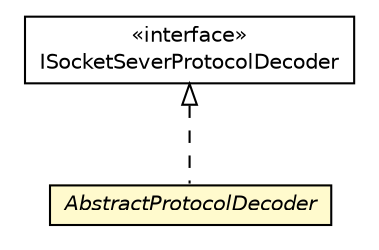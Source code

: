 #!/usr/local/bin/dot
#
# Class diagram 
# Generated by UMLGraph version R5_6-24-gf6e263 (http://www.umlgraph.org/)
#

digraph G {
	edge [fontname="Helvetica",fontsize=10,labelfontname="Helvetica",labelfontsize=10];
	node [fontname="Helvetica",fontsize=10,shape=plaintext];
	nodesep=0.25;
	ranksep=0.5;
	// org.universAAL.lddi.zwave.exporter.Server.AbstractProtocolDecoder
	c81147 [label=<<table title="org.universAAL.lddi.zwave.exporter.Server.AbstractProtocolDecoder" border="0" cellborder="1" cellspacing="0" cellpadding="2" port="p" bgcolor="lemonChiffon" href="./AbstractProtocolDecoder.html">
		<tr><td><table border="0" cellspacing="0" cellpadding="1">
<tr><td align="center" balign="center"><font face="Helvetica-Oblique"> AbstractProtocolDecoder </font></td></tr>
		</table></td></tr>
		</table>>, URL="./AbstractProtocolDecoder.html", fontname="Helvetica", fontcolor="black", fontsize=10.0];
	// org.universAAL.lddi.zwave.exporter.Server.ISocketSeverProtocolDecoder
	c81149 [label=<<table title="org.universAAL.lddi.zwave.exporter.Server.ISocketSeverProtocolDecoder" border="0" cellborder="1" cellspacing="0" cellpadding="2" port="p" href="./ISocketSeverProtocolDecoder.html">
		<tr><td><table border="0" cellspacing="0" cellpadding="1">
<tr><td align="center" balign="center"> &#171;interface&#187; </td></tr>
<tr><td align="center" balign="center"> ISocketSeverProtocolDecoder </td></tr>
		</table></td></tr>
		</table>>, URL="./ISocketSeverProtocolDecoder.html", fontname="Helvetica", fontcolor="black", fontsize=10.0];
	//org.universAAL.lddi.zwave.exporter.Server.AbstractProtocolDecoder implements org.universAAL.lddi.zwave.exporter.Server.ISocketSeverProtocolDecoder
	c81149:p -> c81147:p [dir=back,arrowtail=empty,style=dashed];
}

